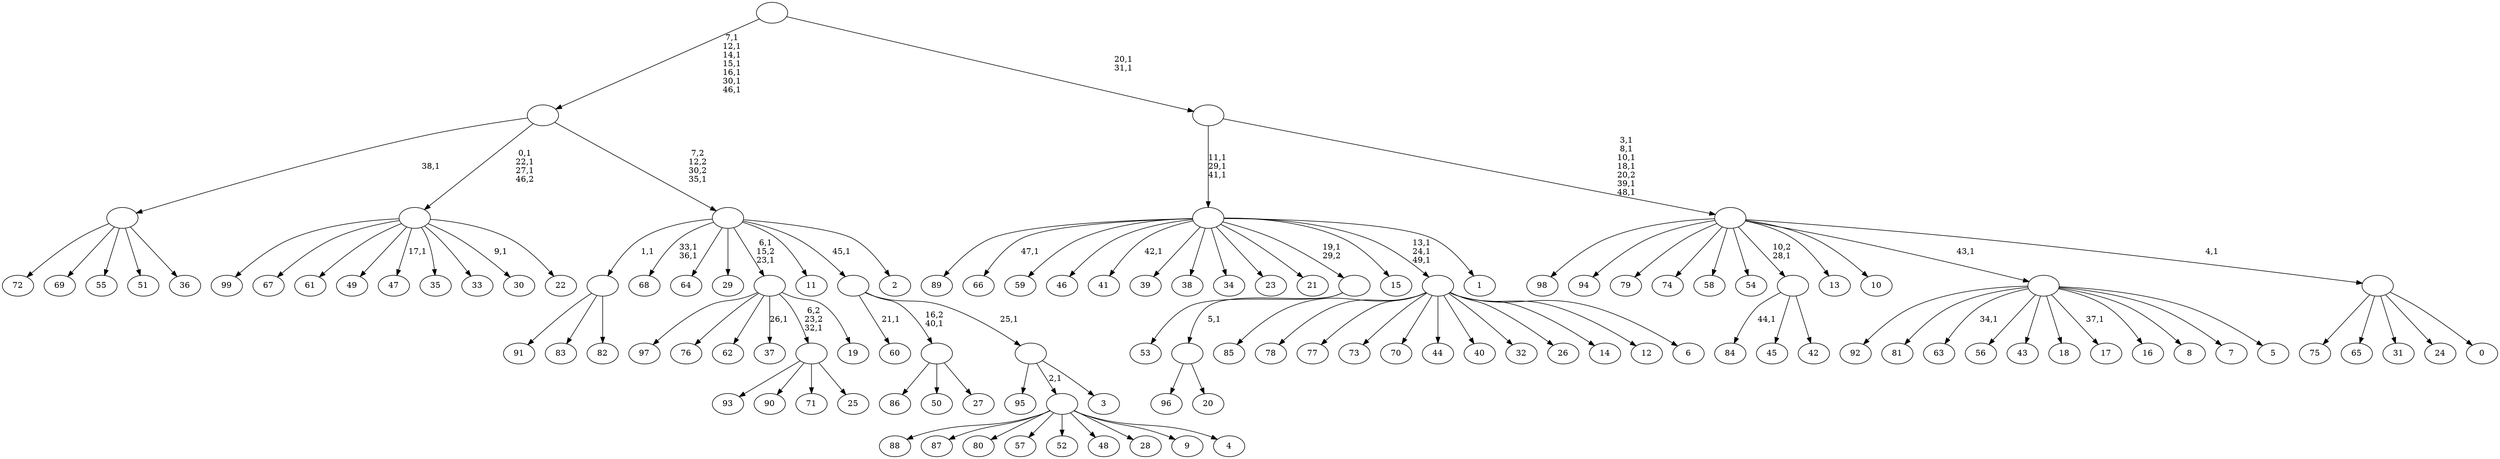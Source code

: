 digraph T {
	150 [label="99"]
	149 [label="98"]
	148 [label="97"]
	147 [label="96"]
	146 [label="95"]
	145 [label="94"]
	144 [label="93"]
	143 [label="92"]
	142 [label="91"]
	141 [label="90"]
	140 [label="89"]
	139 [label="88"]
	138 [label="87"]
	137 [label="86"]
	136 [label="85"]
	135 [label="84"]
	133 [label="83"]
	132 [label="82"]
	131 [label=""]
	130 [label="81"]
	129 [label="80"]
	128 [label="79"]
	127 [label="78"]
	126 [label="77"]
	125 [label="76"]
	124 [label="75"]
	123 [label="74"]
	122 [label="73"]
	121 [label="72"]
	120 [label="71"]
	119 [label="70"]
	118 [label="69"]
	117 [label="68"]
	114 [label="67"]
	113 [label="66"]
	111 [label="65"]
	110 [label="64"]
	109 [label="63"]
	107 [label="62"]
	106 [label="61"]
	105 [label="60"]
	103 [label="59"]
	102 [label="58"]
	101 [label="57"]
	100 [label="56"]
	99 [label="55"]
	98 [label="54"]
	97 [label="53"]
	96 [label="52"]
	95 [label="51"]
	94 [label="50"]
	93 [label="49"]
	92 [label="48"]
	91 [label="47"]
	89 [label="46"]
	88 [label="45"]
	87 [label="44"]
	86 [label="43"]
	85 [label="42"]
	84 [label=""]
	83 [label="41"]
	81 [label="40"]
	80 [label="39"]
	79 [label="38"]
	78 [label="37"]
	76 [label="36"]
	75 [label=""]
	74 [label="35"]
	73 [label="34"]
	72 [label="33"]
	71 [label="32"]
	70 [label="31"]
	69 [label="30"]
	67 [label="29"]
	66 [label="28"]
	65 [label="27"]
	64 [label=""]
	63 [label="26"]
	62 [label="25"]
	61 [label=""]
	60 [label="24"]
	59 [label="23"]
	58 [label="22"]
	57 [label=""]
	54 [label="21"]
	53 [label="20"]
	52 [label=""]
	51 [label=""]
	50 [label="19"]
	49 [label=""]
	47 [label="18"]
	46 [label="17"]
	44 [label="16"]
	43 [label="15"]
	42 [label="14"]
	41 [label="13"]
	40 [label="12"]
	39 [label="11"]
	38 [label="10"]
	37 [label="9"]
	36 [label="8"]
	35 [label="7"]
	34 [label="6"]
	33 [label=""]
	30 [label="5"]
	29 [label=""]
	28 [label="4"]
	27 [label=""]
	26 [label="3"]
	25 [label=""]
	24 [label=""]
	23 [label="2"]
	22 [label=""]
	21 [label=""]
	14 [label="1"]
	13 [label=""]
	10 [label="0"]
	9 [label=""]
	8 [label=""]
	2 [label=""]
	0 [label=""]
	131 -> 142 [label=""]
	131 -> 133 [label=""]
	131 -> 132 [label=""]
	84 -> 135 [label="44,1"]
	84 -> 88 [label=""]
	84 -> 85 [label=""]
	75 -> 121 [label=""]
	75 -> 118 [label=""]
	75 -> 99 [label=""]
	75 -> 95 [label=""]
	75 -> 76 [label=""]
	64 -> 137 [label=""]
	64 -> 94 [label=""]
	64 -> 65 [label=""]
	61 -> 144 [label=""]
	61 -> 141 [label=""]
	61 -> 120 [label=""]
	61 -> 62 [label=""]
	57 -> 69 [label="9,1"]
	57 -> 91 [label="17,1"]
	57 -> 150 [label=""]
	57 -> 114 [label=""]
	57 -> 106 [label=""]
	57 -> 93 [label=""]
	57 -> 74 [label=""]
	57 -> 72 [label=""]
	57 -> 58 [label=""]
	52 -> 147 [label=""]
	52 -> 53 [label=""]
	51 -> 97 [label=""]
	51 -> 52 [label="5,1"]
	49 -> 78 [label="26,1"]
	49 -> 148 [label=""]
	49 -> 125 [label=""]
	49 -> 107 [label=""]
	49 -> 61 [label="6,2\n23,2\n32,1"]
	49 -> 50 [label=""]
	33 -> 136 [label=""]
	33 -> 127 [label=""]
	33 -> 126 [label=""]
	33 -> 122 [label=""]
	33 -> 119 [label=""]
	33 -> 87 [label=""]
	33 -> 81 [label=""]
	33 -> 71 [label=""]
	33 -> 63 [label=""]
	33 -> 42 [label=""]
	33 -> 40 [label=""]
	33 -> 34 [label=""]
	29 -> 46 [label="37,1"]
	29 -> 109 [label="34,1"]
	29 -> 143 [label=""]
	29 -> 130 [label=""]
	29 -> 100 [label=""]
	29 -> 86 [label=""]
	29 -> 47 [label=""]
	29 -> 44 [label=""]
	29 -> 36 [label=""]
	29 -> 35 [label=""]
	29 -> 30 [label=""]
	27 -> 139 [label=""]
	27 -> 138 [label=""]
	27 -> 129 [label=""]
	27 -> 101 [label=""]
	27 -> 96 [label=""]
	27 -> 92 [label=""]
	27 -> 66 [label=""]
	27 -> 37 [label=""]
	27 -> 28 [label=""]
	25 -> 146 [label=""]
	25 -> 27 [label="2,1"]
	25 -> 26 [label=""]
	24 -> 105 [label="21,1"]
	24 -> 64 [label="16,2\n40,1"]
	24 -> 25 [label="25,1"]
	22 -> 49 [label="6,1\n15,2\n23,1"]
	22 -> 117 [label="33,1\n36,1"]
	22 -> 131 [label="1,1"]
	22 -> 110 [label=""]
	22 -> 67 [label=""]
	22 -> 39 [label=""]
	22 -> 24 [label="45,1"]
	22 -> 23 [label=""]
	21 -> 57 [label="0,1\n22,1\n27,1\n46,2"]
	21 -> 75 [label="38,1"]
	21 -> 22 [label="7,2\n12,2\n30,2\n35,1"]
	13 -> 33 [label="13,1\n24,1\n49,1"]
	13 -> 83 [label="42,1"]
	13 -> 113 [label="47,1"]
	13 -> 140 [label=""]
	13 -> 103 [label=""]
	13 -> 89 [label=""]
	13 -> 80 [label=""]
	13 -> 79 [label=""]
	13 -> 73 [label=""]
	13 -> 59 [label=""]
	13 -> 54 [label=""]
	13 -> 51 [label="19,1\n29,2"]
	13 -> 43 [label=""]
	13 -> 14 [label=""]
	9 -> 124 [label=""]
	9 -> 111 [label=""]
	9 -> 70 [label=""]
	9 -> 60 [label=""]
	9 -> 10 [label=""]
	8 -> 149 [label=""]
	8 -> 145 [label=""]
	8 -> 128 [label=""]
	8 -> 123 [label=""]
	8 -> 102 [label=""]
	8 -> 98 [label=""]
	8 -> 84 [label="10,2\n28,1"]
	8 -> 41 [label=""]
	8 -> 38 [label=""]
	8 -> 29 [label="43,1"]
	8 -> 9 [label="4,1"]
	2 -> 8 [label="3,1\n8,1\n10,1\n18,1\n20,2\n39,1\n48,1"]
	2 -> 13 [label="11,1\n29,1\n41,1"]
	0 -> 2 [label="20,1\n31,1"]
	0 -> 21 [label="7,1\n12,1\n14,1\n15,1\n16,1\n30,1\n46,1"]
}
